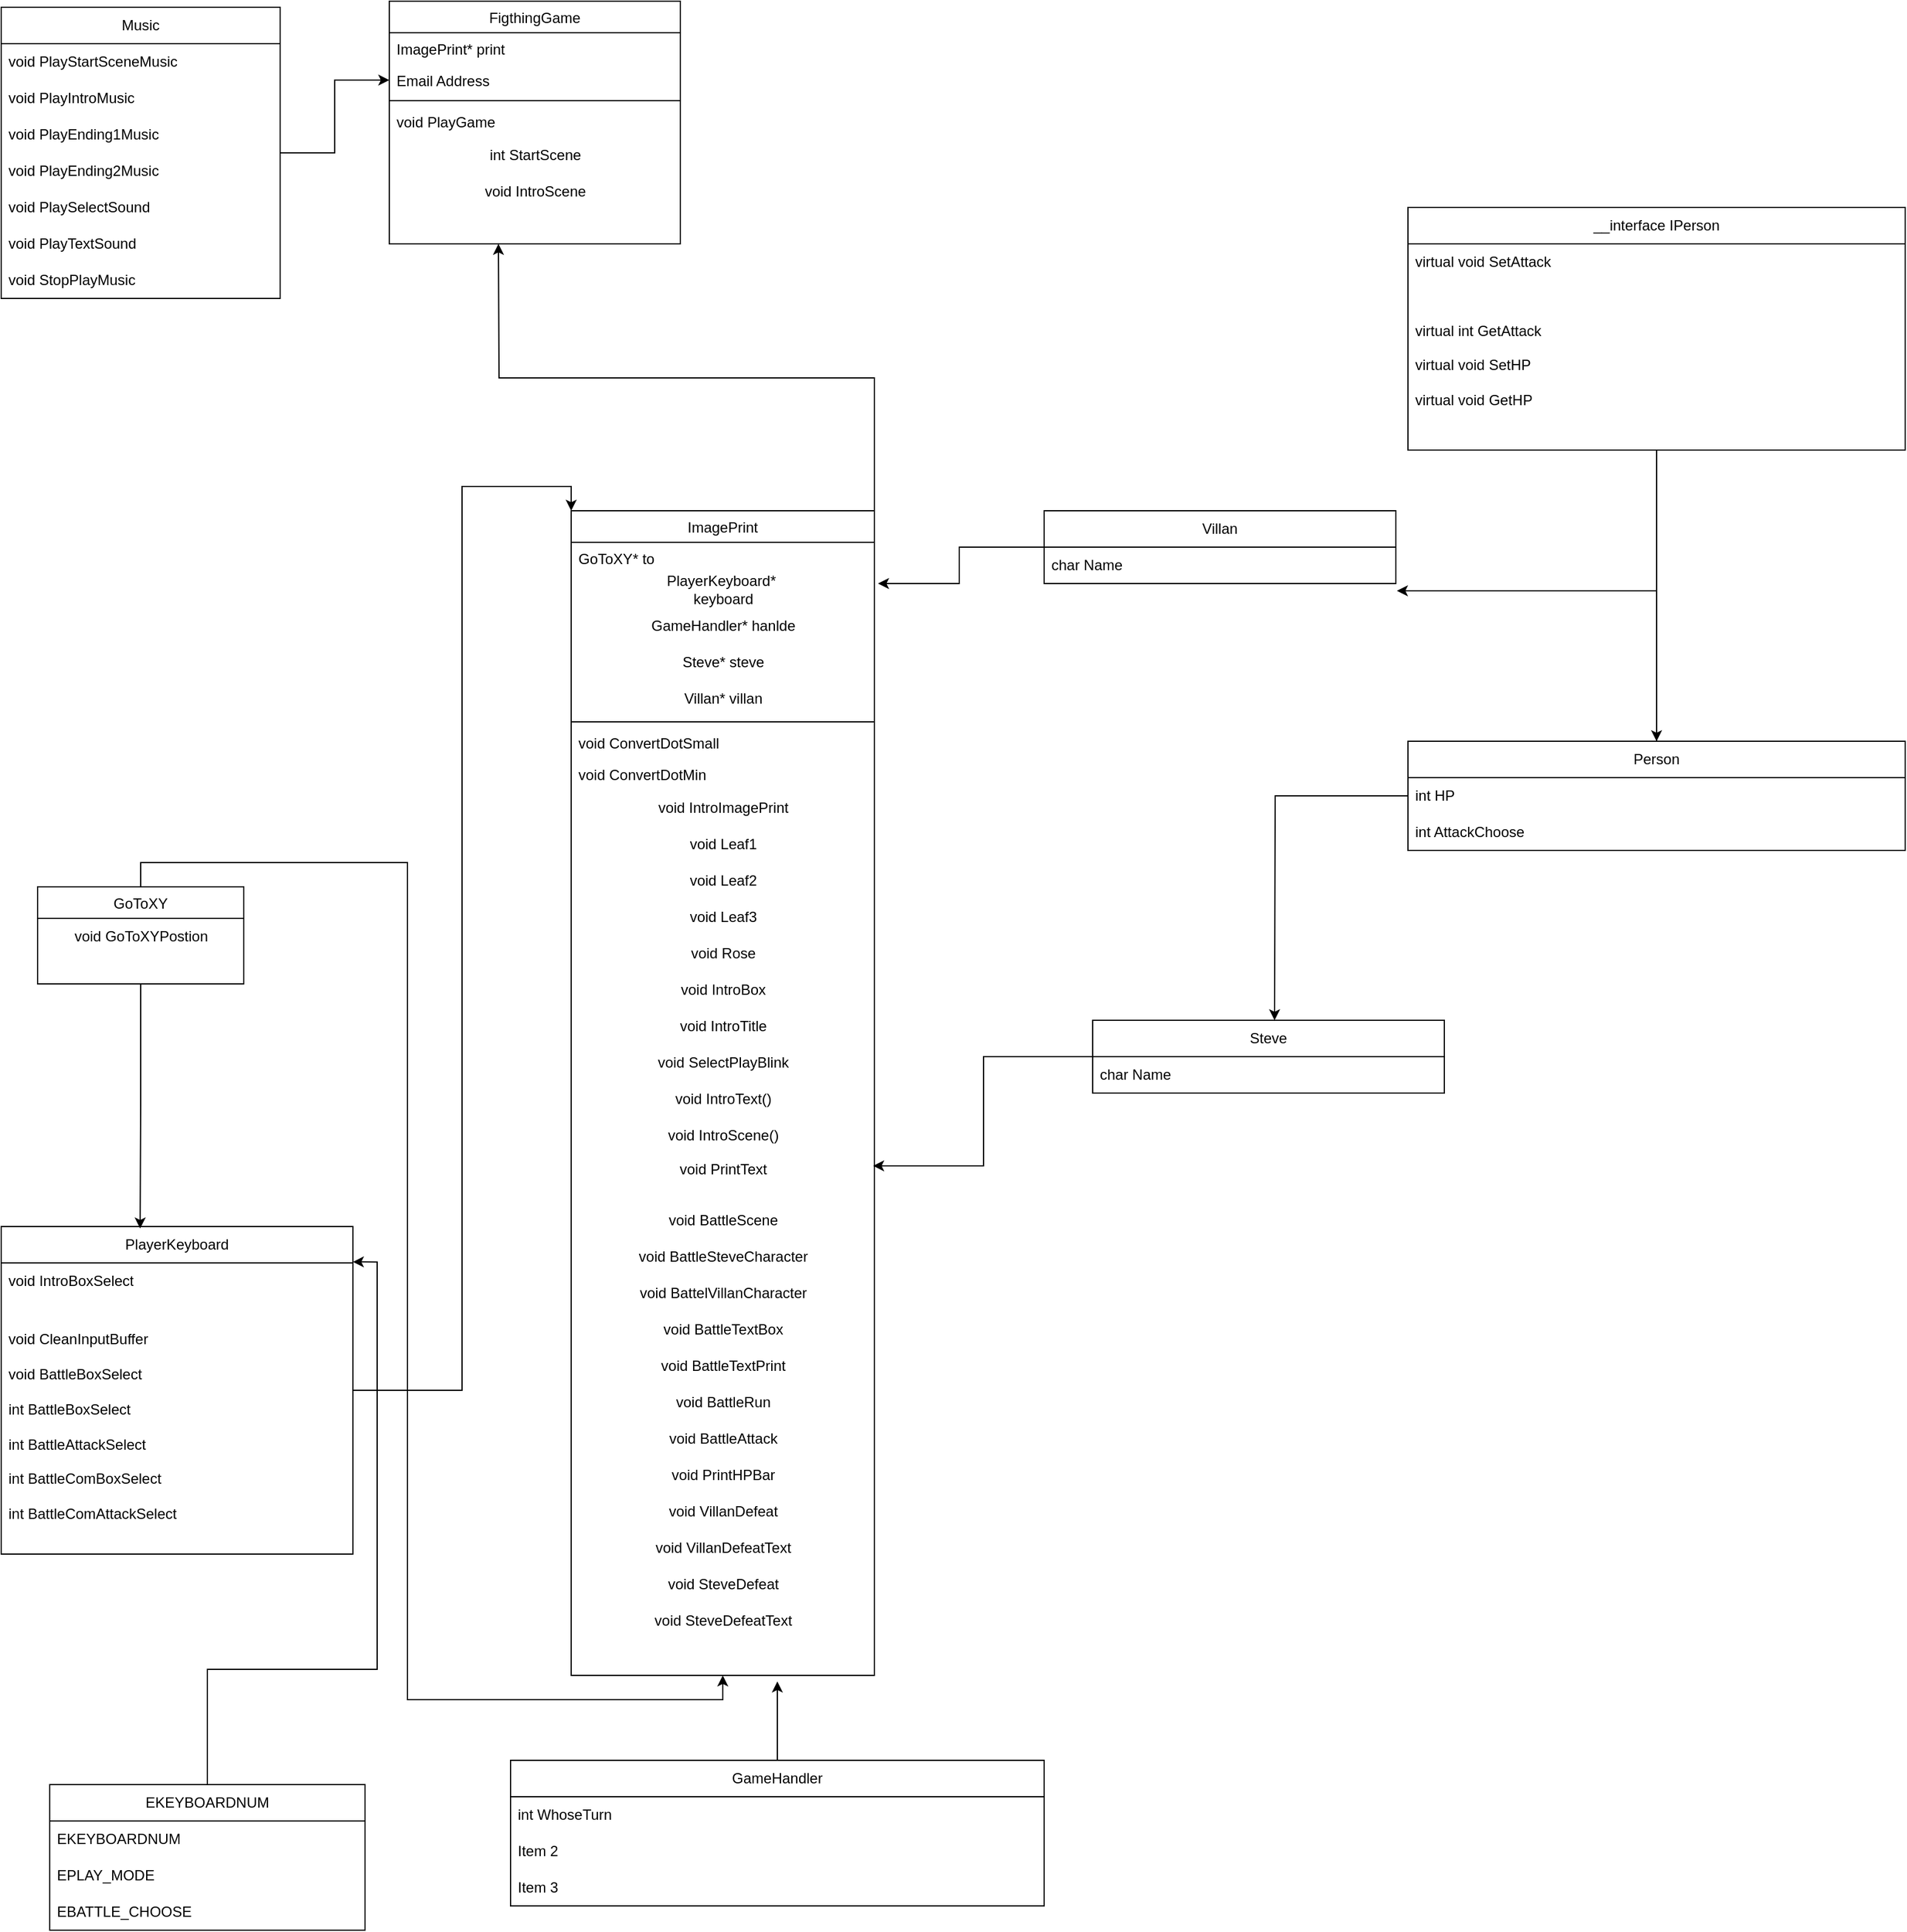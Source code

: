 <mxfile version="24.2.5" type="device">
  <diagram id="C5RBs43oDa-KdzZeNtuy" name="Page-1">
    <mxGraphModel dx="1434" dy="772" grid="1" gridSize="10" guides="1" tooltips="1" connect="1" arrows="1" fold="1" page="1" pageScale="1" pageWidth="1654" pageHeight="2336" math="0" shadow="0">
      <root>
        <mxCell id="WIyWlLk6GJQsqaUBKTNV-0" />
        <mxCell id="WIyWlLk6GJQsqaUBKTNV-1" parent="WIyWlLk6GJQsqaUBKTNV-0" />
        <mxCell id="zkfFHV4jXpPFQw0GAbJ--0" value="FigthingGame" style="swimlane;fontStyle=0;align=center;verticalAlign=top;childLayout=stackLayout;horizontal=1;startSize=26;horizontalStack=0;resizeParent=1;resizeLast=0;collapsible=1;marginBottom=0;rounded=0;shadow=0;strokeWidth=1;" parent="WIyWlLk6GJQsqaUBKTNV-1" vertex="1">
          <mxGeometry x="370" y="50" width="240" height="200" as="geometry">
            <mxRectangle x="230" y="140" width="160" height="26" as="alternateBounds" />
          </mxGeometry>
        </mxCell>
        <mxCell id="zkfFHV4jXpPFQw0GAbJ--1" value="ImagePrint* print" style="text;align=left;verticalAlign=top;spacingLeft=4;spacingRight=4;overflow=hidden;rotatable=0;points=[[0,0.5],[1,0.5]];portConstraint=eastwest;" parent="zkfFHV4jXpPFQw0GAbJ--0" vertex="1">
          <mxGeometry y="26" width="240" height="26" as="geometry" />
        </mxCell>
        <mxCell id="zkfFHV4jXpPFQw0GAbJ--3" value="Email Address" style="text;align=left;verticalAlign=top;spacingLeft=4;spacingRight=4;overflow=hidden;rotatable=0;points=[[0,0.5],[1,0.5]];portConstraint=eastwest;rounded=0;shadow=0;html=0;" parent="zkfFHV4jXpPFQw0GAbJ--0" vertex="1">
          <mxGeometry y="52" width="240" height="26" as="geometry" />
        </mxCell>
        <mxCell id="zkfFHV4jXpPFQw0GAbJ--4" value="" style="line;html=1;strokeWidth=1;align=left;verticalAlign=middle;spacingTop=-1;spacingLeft=3;spacingRight=3;rotatable=0;labelPosition=right;points=[];portConstraint=eastwest;" parent="zkfFHV4jXpPFQw0GAbJ--0" vertex="1">
          <mxGeometry y="78" width="240" height="8" as="geometry" />
        </mxCell>
        <mxCell id="zkfFHV4jXpPFQw0GAbJ--5" value="void PlayGame" style="text;align=left;verticalAlign=top;spacingLeft=4;spacingRight=4;overflow=hidden;rotatable=0;points=[[0,0.5],[1,0.5]];portConstraint=eastwest;" parent="zkfFHV4jXpPFQw0GAbJ--0" vertex="1">
          <mxGeometry y="86" width="240" height="26" as="geometry" />
        </mxCell>
        <mxCell id="S7JMAFoJKp5S5lMYO-29-5" value="int StartScene" style="text;html=1;align=center;verticalAlign=middle;resizable=0;points=[];autosize=1;strokeColor=none;fillColor=none;" parent="zkfFHV4jXpPFQw0GAbJ--0" vertex="1">
          <mxGeometry y="112" width="240" height="30" as="geometry" />
        </mxCell>
        <mxCell id="S7JMAFoJKp5S5lMYO-29-6" value="void IntroScene" style="text;html=1;align=center;verticalAlign=middle;resizable=0;points=[];autosize=1;strokeColor=none;fillColor=none;" parent="zkfFHV4jXpPFQw0GAbJ--0" vertex="1">
          <mxGeometry y="142" width="240" height="30" as="geometry" />
        </mxCell>
        <mxCell id="zkfFHV4jXpPFQw0GAbJ--6" value="ImagePrint" style="swimlane;fontStyle=0;align=center;verticalAlign=top;childLayout=stackLayout;horizontal=1;startSize=26;horizontalStack=0;resizeParent=1;resizeLast=0;collapsible=1;marginBottom=0;rounded=0;shadow=0;strokeWidth=1;" parent="WIyWlLk6GJQsqaUBKTNV-1" vertex="1">
          <mxGeometry x="520" y="470" width="250" height="960" as="geometry">
            <mxRectangle x="130" y="380" width="160" height="26" as="alternateBounds" />
          </mxGeometry>
        </mxCell>
        <mxCell id="zkfFHV4jXpPFQw0GAbJ--7" value="GoToXY* to" style="text;align=left;verticalAlign=top;spacingLeft=4;spacingRight=4;overflow=hidden;rotatable=0;points=[[0,0.5],[1,0.5]];portConstraint=eastwest;" parent="zkfFHV4jXpPFQw0GAbJ--6" vertex="1">
          <mxGeometry y="26" width="250" height="24" as="geometry" />
        </mxCell>
        <mxCell id="S7JMAFoJKp5S5lMYO-29-16" value="&lt;span style=&quot;text-align: left; text-wrap: wrap;&quot;&gt;PlayerKeyboard*&amp;nbsp; keyboard&lt;/span&gt;" style="text;html=1;align=center;verticalAlign=middle;resizable=0;points=[];autosize=1;strokeColor=none;fillColor=none;" parent="zkfFHV4jXpPFQw0GAbJ--6" vertex="1">
          <mxGeometry y="50" width="250" height="30" as="geometry" />
        </mxCell>
        <mxCell id="S7JMAFoJKp5S5lMYO-29-46" value="GameHandler* hanlde" style="text;html=1;align=center;verticalAlign=middle;resizable=0;points=[];autosize=1;strokeColor=none;fillColor=none;" parent="zkfFHV4jXpPFQw0GAbJ--6" vertex="1">
          <mxGeometry y="80" width="250" height="30" as="geometry" />
        </mxCell>
        <mxCell id="S7JMAFoJKp5S5lMYO-29-58" value="Steve* steve" style="text;html=1;align=center;verticalAlign=middle;resizable=0;points=[];autosize=1;strokeColor=none;fillColor=none;" parent="zkfFHV4jXpPFQw0GAbJ--6" vertex="1">
          <mxGeometry y="110" width="250" height="30" as="geometry" />
        </mxCell>
        <mxCell id="S7JMAFoJKp5S5lMYO-29-59" value="Villan* villan" style="text;html=1;align=center;verticalAlign=middle;resizable=0;points=[];autosize=1;strokeColor=none;fillColor=none;" parent="zkfFHV4jXpPFQw0GAbJ--6" vertex="1">
          <mxGeometry y="140" width="250" height="30" as="geometry" />
        </mxCell>
        <mxCell id="zkfFHV4jXpPFQw0GAbJ--9" value="" style="line;html=1;strokeWidth=1;align=left;verticalAlign=middle;spacingTop=-1;spacingLeft=3;spacingRight=3;rotatable=0;labelPosition=right;points=[];portConstraint=eastwest;" parent="zkfFHV4jXpPFQw0GAbJ--6" vertex="1">
          <mxGeometry y="170" width="250" height="8" as="geometry" />
        </mxCell>
        <mxCell id="zkfFHV4jXpPFQw0GAbJ--10" value="void ConvertDotSmall" style="text;align=left;verticalAlign=top;spacingLeft=4;spacingRight=4;overflow=hidden;rotatable=0;points=[[0,0.5],[1,0.5]];portConstraint=eastwest;fontStyle=0" parent="zkfFHV4jXpPFQw0GAbJ--6" vertex="1">
          <mxGeometry y="178" width="250" height="26" as="geometry" />
        </mxCell>
        <mxCell id="zkfFHV4jXpPFQw0GAbJ--11" value="void ConvertDotMin" style="text;align=left;verticalAlign=top;spacingLeft=4;spacingRight=4;overflow=hidden;rotatable=0;points=[[0,0.5],[1,0.5]];portConstraint=eastwest;" parent="zkfFHV4jXpPFQw0GAbJ--6" vertex="1">
          <mxGeometry y="204" width="250" height="26" as="geometry" />
        </mxCell>
        <mxCell id="AYkWPc2VQb87h9hiwC6A-5" value="void IntroImagePrint" style="text;html=1;align=center;verticalAlign=middle;resizable=0;points=[];autosize=1;strokeColor=none;fillColor=none;" parent="zkfFHV4jXpPFQw0GAbJ--6" vertex="1">
          <mxGeometry y="230" width="250" height="30" as="geometry" />
        </mxCell>
        <mxCell id="AYkWPc2VQb87h9hiwC6A-6" value="void Leaf1" style="text;html=1;align=center;verticalAlign=middle;resizable=0;points=[];autosize=1;strokeColor=none;fillColor=none;" parent="zkfFHV4jXpPFQw0GAbJ--6" vertex="1">
          <mxGeometry y="260" width="250" height="30" as="geometry" />
        </mxCell>
        <mxCell id="AYkWPc2VQb87h9hiwC6A-7" value="void Leaf2" style="text;html=1;align=center;verticalAlign=middle;resizable=0;points=[];autosize=1;strokeColor=none;fillColor=none;" parent="zkfFHV4jXpPFQw0GAbJ--6" vertex="1">
          <mxGeometry y="290" width="250" height="30" as="geometry" />
        </mxCell>
        <mxCell id="AYkWPc2VQb87h9hiwC6A-8" value="void Leaf3" style="text;html=1;align=center;verticalAlign=middle;resizable=0;points=[];autosize=1;strokeColor=none;fillColor=none;" parent="zkfFHV4jXpPFQw0GAbJ--6" vertex="1">
          <mxGeometry y="320" width="250" height="30" as="geometry" />
        </mxCell>
        <mxCell id="AYkWPc2VQb87h9hiwC6A-9" value="void Rose" style="text;html=1;align=center;verticalAlign=middle;resizable=0;points=[];autosize=1;strokeColor=none;fillColor=none;" parent="zkfFHV4jXpPFQw0GAbJ--6" vertex="1">
          <mxGeometry y="350" width="250" height="30" as="geometry" />
        </mxCell>
        <mxCell id="AYkWPc2VQb87h9hiwC6A-10" value="void IntroBox" style="text;html=1;align=center;verticalAlign=middle;resizable=0;points=[];autosize=1;strokeColor=none;fillColor=none;" parent="zkfFHV4jXpPFQw0GAbJ--6" vertex="1">
          <mxGeometry y="380" width="250" height="30" as="geometry" />
        </mxCell>
        <mxCell id="AYkWPc2VQb87h9hiwC6A-11" value="void IntroTitle" style="text;html=1;align=center;verticalAlign=middle;resizable=0;points=[];autosize=1;strokeColor=none;fillColor=none;" parent="zkfFHV4jXpPFQw0GAbJ--6" vertex="1">
          <mxGeometry y="410" width="250" height="30" as="geometry" />
        </mxCell>
        <mxCell id="S7JMAFoJKp5S5lMYO-29-10" value="void SelectPlayBlink" style="text;html=1;align=center;verticalAlign=middle;resizable=0;points=[];autosize=1;strokeColor=none;fillColor=none;" parent="zkfFHV4jXpPFQw0GAbJ--6" vertex="1">
          <mxGeometry y="440" width="250" height="30" as="geometry" />
        </mxCell>
        <mxCell id="S7JMAFoJKp5S5lMYO-29-12" value="void IntroText()" style="text;html=1;align=center;verticalAlign=middle;resizable=0;points=[];autosize=1;strokeColor=none;fillColor=none;" parent="zkfFHV4jXpPFQw0GAbJ--6" vertex="1">
          <mxGeometry y="470" width="250" height="30" as="geometry" />
        </mxCell>
        <mxCell id="S7JMAFoJKp5S5lMYO-29-11" value="void IntroScene()" style="text;html=1;align=center;verticalAlign=middle;resizable=0;points=[];autosize=1;strokeColor=none;fillColor=none;" parent="zkfFHV4jXpPFQw0GAbJ--6" vertex="1">
          <mxGeometry y="500" width="250" height="30" as="geometry" />
        </mxCell>
        <mxCell id="S7JMAFoJKp5S5lMYO-29-13" value="void PrintText&lt;div&gt;&lt;br&gt;&lt;/div&gt;" style="text;html=1;align=center;verticalAlign=middle;resizable=0;points=[];autosize=1;strokeColor=none;fillColor=none;" parent="zkfFHV4jXpPFQw0GAbJ--6" vertex="1">
          <mxGeometry y="530" width="250" height="40" as="geometry" />
        </mxCell>
        <mxCell id="S7JMAFoJKp5S5lMYO-29-17" value="void BattleScene" style="text;html=1;align=center;verticalAlign=middle;resizable=0;points=[];autosize=1;strokeColor=none;fillColor=none;" parent="zkfFHV4jXpPFQw0GAbJ--6" vertex="1">
          <mxGeometry y="570" width="250" height="30" as="geometry" />
        </mxCell>
        <mxCell id="S7JMAFoJKp5S5lMYO-29-19" value="void BattleSteveCharacter" style="text;html=1;align=center;verticalAlign=middle;resizable=0;points=[];autosize=1;strokeColor=none;fillColor=none;" parent="zkfFHV4jXpPFQw0GAbJ--6" vertex="1">
          <mxGeometry y="600" width="250" height="30" as="geometry" />
        </mxCell>
        <mxCell id="S7JMAFoJKp5S5lMYO-29-20" value="void BattelVillanCharacter" style="text;html=1;align=center;verticalAlign=middle;resizable=0;points=[];autosize=1;strokeColor=none;fillColor=none;" parent="zkfFHV4jXpPFQw0GAbJ--6" vertex="1">
          <mxGeometry y="630" width="250" height="30" as="geometry" />
        </mxCell>
        <mxCell id="S7JMAFoJKp5S5lMYO-29-25" value="void BattleTextBox" style="text;html=1;align=center;verticalAlign=middle;resizable=0;points=[];autosize=1;strokeColor=none;fillColor=none;" parent="zkfFHV4jXpPFQw0GAbJ--6" vertex="1">
          <mxGeometry y="660" width="250" height="30" as="geometry" />
        </mxCell>
        <mxCell id="S7JMAFoJKp5S5lMYO-29-37" value="void BattleTextPrint" style="text;html=1;align=center;verticalAlign=middle;resizable=0;points=[];autosize=1;strokeColor=none;fillColor=none;" parent="zkfFHV4jXpPFQw0GAbJ--6" vertex="1">
          <mxGeometry y="690" width="250" height="30" as="geometry" />
        </mxCell>
        <mxCell id="S7JMAFoJKp5S5lMYO-29-38" value="void BattleRun" style="text;html=1;align=center;verticalAlign=middle;resizable=0;points=[];autosize=1;strokeColor=none;fillColor=none;" parent="zkfFHV4jXpPFQw0GAbJ--6" vertex="1">
          <mxGeometry y="720" width="250" height="30" as="geometry" />
        </mxCell>
        <mxCell id="S7JMAFoJKp5S5lMYO-29-39" value="void BattleAttack" style="text;html=1;align=center;verticalAlign=middle;resizable=0;points=[];autosize=1;strokeColor=none;fillColor=none;" parent="zkfFHV4jXpPFQw0GAbJ--6" vertex="1">
          <mxGeometry y="750" width="250" height="30" as="geometry" />
        </mxCell>
        <mxCell id="S7JMAFoJKp5S5lMYO-29-60" value="void PrintHPBar" style="text;html=1;align=center;verticalAlign=middle;resizable=0;points=[];autosize=1;strokeColor=none;fillColor=none;" parent="zkfFHV4jXpPFQw0GAbJ--6" vertex="1">
          <mxGeometry y="780" width="250" height="30" as="geometry" />
        </mxCell>
        <mxCell id="S7JMAFoJKp5S5lMYO-29-61" value="void VillanDefeat" style="text;html=1;align=center;verticalAlign=middle;resizable=0;points=[];autosize=1;strokeColor=none;fillColor=none;" parent="zkfFHV4jXpPFQw0GAbJ--6" vertex="1">
          <mxGeometry y="810" width="250" height="30" as="geometry" />
        </mxCell>
        <mxCell id="S7JMAFoJKp5S5lMYO-29-62" value="void VillanDefeatText" style="text;html=1;align=center;verticalAlign=middle;resizable=0;points=[];autosize=1;strokeColor=none;fillColor=none;" parent="zkfFHV4jXpPFQw0GAbJ--6" vertex="1">
          <mxGeometry y="840" width="250" height="30" as="geometry" />
        </mxCell>
        <mxCell id="S7JMAFoJKp5S5lMYO-29-63" value="void SteveDefeat" style="text;html=1;align=center;verticalAlign=middle;resizable=0;points=[];autosize=1;strokeColor=none;fillColor=none;" parent="zkfFHV4jXpPFQw0GAbJ--6" vertex="1">
          <mxGeometry y="870" width="250" height="30" as="geometry" />
        </mxCell>
        <mxCell id="S7JMAFoJKp5S5lMYO-29-64" value="void SteveDefeatText" style="text;html=1;align=center;verticalAlign=middle;resizable=0;points=[];autosize=1;strokeColor=none;fillColor=none;" parent="zkfFHV4jXpPFQw0GAbJ--6" vertex="1">
          <mxGeometry y="900" width="250" height="30" as="geometry" />
        </mxCell>
        <mxCell id="zkfFHV4jXpPFQw0GAbJ--13" value="GoToXY" style="swimlane;fontStyle=0;align=center;verticalAlign=top;childLayout=stackLayout;horizontal=1;startSize=26;horizontalStack=0;resizeParent=1;resizeLast=0;collapsible=1;marginBottom=0;rounded=0;shadow=0;strokeWidth=1;" parent="WIyWlLk6GJQsqaUBKTNV-1" vertex="1">
          <mxGeometry x="80" y="780" width="170" height="80" as="geometry">
            <mxRectangle x="340" y="380" width="170" height="26" as="alternateBounds" />
          </mxGeometry>
        </mxCell>
        <mxCell id="AYkWPc2VQb87h9hiwC6A-1" value="void GoToXYPostion" style="text;html=1;align=center;verticalAlign=middle;resizable=0;points=[];autosize=1;strokeColor=none;fillColor=none;" parent="zkfFHV4jXpPFQw0GAbJ--13" vertex="1">
          <mxGeometry y="26" width="170" height="30" as="geometry" />
        </mxCell>
        <mxCell id="AYkWPc2VQb87h9hiwC6A-13" value="PlayerKeyboard" style="swimlane;fontStyle=0;childLayout=stackLayout;horizontal=1;startSize=30;horizontalStack=0;resizeParent=1;resizeParentMax=0;resizeLast=0;collapsible=1;marginBottom=0;whiteSpace=wrap;html=1;" parent="WIyWlLk6GJQsqaUBKTNV-1" vertex="1">
          <mxGeometry x="50" y="1060" width="290" height="270" as="geometry" />
        </mxCell>
        <mxCell id="AYkWPc2VQb87h9hiwC6A-14" value="void IntroBoxSelect" style="text;strokeColor=none;fillColor=none;align=left;verticalAlign=middle;spacingLeft=4;spacingRight=4;overflow=hidden;points=[[0,0.5],[1,0.5]];portConstraint=eastwest;rotatable=0;whiteSpace=wrap;html=1;" parent="AYkWPc2VQb87h9hiwC6A-13" vertex="1">
          <mxGeometry y="30" width="290" height="30" as="geometry" />
        </mxCell>
        <mxCell id="AYkWPc2VQb87h9hiwC6A-15" value="void CleanInputBuffer&lt;div&gt;&lt;br&gt;&lt;/div&gt;&lt;div&gt;void BattleBoxSelect&lt;/div&gt;&lt;div&gt;&lt;br&gt;&lt;/div&gt;&lt;div&gt;int BattleBoxSelect&lt;br&gt;&lt;/div&gt;&lt;div&gt;&lt;br&gt;&lt;/div&gt;&lt;div&gt;int BattleAttackSelect&lt;/div&gt;&lt;div&gt;&lt;br&gt;&lt;/div&gt;&lt;div&gt;int BattleComBoxSelect&lt;br&gt;&lt;/div&gt;&lt;div&gt;&lt;br&gt;&lt;/div&gt;&lt;div&gt;int BattleComAttackSelect&lt;br&gt;&lt;/div&gt;" style="text;strokeColor=none;fillColor=none;align=left;verticalAlign=middle;spacingLeft=4;spacingRight=4;overflow=hidden;points=[[0,0.5],[1,0.5]];portConstraint=eastwest;rotatable=0;whiteSpace=wrap;html=1;" parent="AYkWPc2VQb87h9hiwC6A-13" vertex="1">
          <mxGeometry y="60" width="290" height="210" as="geometry" />
        </mxCell>
        <mxCell id="AYkWPc2VQb87h9hiwC6A-17" style="edgeStyle=orthogonalEdgeStyle;rounded=0;orthogonalLoop=1;jettySize=auto;html=1;exitX=0.5;exitY=0;exitDx=0;exitDy=0;entryX=0.5;entryY=1;entryDx=0;entryDy=0;" parent="WIyWlLk6GJQsqaUBKTNV-1" source="zkfFHV4jXpPFQw0GAbJ--13" target="zkfFHV4jXpPFQw0GAbJ--6" edge="1">
          <mxGeometry relative="1" as="geometry">
            <mxPoint x="125" y="620" as="targetPoint" />
          </mxGeometry>
        </mxCell>
        <mxCell id="AYkWPc2VQb87h9hiwC6A-18" style="edgeStyle=orthogonalEdgeStyle;rounded=0;orthogonalLoop=1;jettySize=auto;html=1;exitX=1;exitY=0;exitDx=0;exitDy=0;" parent="WIyWlLk6GJQsqaUBKTNV-1" source="zkfFHV4jXpPFQw0GAbJ--6" edge="1">
          <mxGeometry relative="1" as="geometry">
            <mxPoint x="460" y="250" as="targetPoint" />
          </mxGeometry>
        </mxCell>
        <mxCell id="AYkWPc2VQb87h9hiwC6A-19" style="edgeStyle=orthogonalEdgeStyle;rounded=0;orthogonalLoop=1;jettySize=auto;html=1;exitX=0.5;exitY=1;exitDx=0;exitDy=0;entryX=0.395;entryY=0.006;entryDx=0;entryDy=0;entryPerimeter=0;" parent="WIyWlLk6GJQsqaUBKTNV-1" source="zkfFHV4jXpPFQw0GAbJ--13" target="AYkWPc2VQb87h9hiwC6A-13" edge="1">
          <mxGeometry relative="1" as="geometry" />
        </mxCell>
        <mxCell id="S7JMAFoJKp5S5lMYO-29-45" style="edgeStyle=orthogonalEdgeStyle;rounded=0;orthogonalLoop=1;jettySize=auto;html=1;" parent="WIyWlLk6GJQsqaUBKTNV-1" source="AYkWPc2VQb87h9hiwC6A-20" edge="1">
          <mxGeometry relative="1" as="geometry">
            <mxPoint x="690" y="1435" as="targetPoint" />
          </mxGeometry>
        </mxCell>
        <mxCell id="AYkWPc2VQb87h9hiwC6A-20" value="GameHandler" style="swimlane;fontStyle=0;childLayout=stackLayout;horizontal=1;startSize=30;horizontalStack=0;resizeParent=1;resizeParentMax=0;resizeLast=0;collapsible=1;marginBottom=0;whiteSpace=wrap;html=1;" parent="WIyWlLk6GJQsqaUBKTNV-1" vertex="1">
          <mxGeometry x="470" y="1500" width="440" height="120" as="geometry" />
        </mxCell>
        <mxCell id="AYkWPc2VQb87h9hiwC6A-21" value="int WhoseTurn" style="text;strokeColor=none;fillColor=none;align=left;verticalAlign=middle;spacingLeft=4;spacingRight=4;overflow=hidden;points=[[0,0.5],[1,0.5]];portConstraint=eastwest;rotatable=0;whiteSpace=wrap;html=1;" parent="AYkWPc2VQb87h9hiwC6A-20" vertex="1">
          <mxGeometry y="30" width="440" height="30" as="geometry" />
        </mxCell>
        <mxCell id="AYkWPc2VQb87h9hiwC6A-22" value="Item 2" style="text;strokeColor=none;fillColor=none;align=left;verticalAlign=middle;spacingLeft=4;spacingRight=4;overflow=hidden;points=[[0,0.5],[1,0.5]];portConstraint=eastwest;rotatable=0;whiteSpace=wrap;html=1;" parent="AYkWPc2VQb87h9hiwC6A-20" vertex="1">
          <mxGeometry y="60" width="440" height="30" as="geometry" />
        </mxCell>
        <mxCell id="AYkWPc2VQb87h9hiwC6A-23" value="Item 3" style="text;strokeColor=none;fillColor=none;align=left;verticalAlign=middle;spacingLeft=4;spacingRight=4;overflow=hidden;points=[[0,0.5],[1,0.5]];portConstraint=eastwest;rotatable=0;whiteSpace=wrap;html=1;" parent="AYkWPc2VQb87h9hiwC6A-20" vertex="1">
          <mxGeometry y="90" width="440" height="30" as="geometry" />
        </mxCell>
        <mxCell id="S7JMAFoJKp5S5lMYO-29-0" value="EKEYBOARDNUM" style="swimlane;fontStyle=0;childLayout=stackLayout;horizontal=1;startSize=30;horizontalStack=0;resizeParent=1;resizeParentMax=0;resizeLast=0;collapsible=1;marginBottom=0;whiteSpace=wrap;html=1;" parent="WIyWlLk6GJQsqaUBKTNV-1" vertex="1">
          <mxGeometry x="90" y="1520" width="260" height="120" as="geometry" />
        </mxCell>
        <mxCell id="S7JMAFoJKp5S5lMYO-29-1" value="EKEYBOARDNUM" style="text;strokeColor=none;fillColor=none;align=left;verticalAlign=middle;spacingLeft=4;spacingRight=4;overflow=hidden;points=[[0,0.5],[1,0.5]];portConstraint=eastwest;rotatable=0;whiteSpace=wrap;html=1;" parent="S7JMAFoJKp5S5lMYO-29-0" vertex="1">
          <mxGeometry y="30" width="260" height="30" as="geometry" />
        </mxCell>
        <mxCell id="S7JMAFoJKp5S5lMYO-29-2" value="EPLAY_MODE" style="text;strokeColor=none;fillColor=none;align=left;verticalAlign=middle;spacingLeft=4;spacingRight=4;overflow=hidden;points=[[0,0.5],[1,0.5]];portConstraint=eastwest;rotatable=0;whiteSpace=wrap;html=1;" parent="S7JMAFoJKp5S5lMYO-29-0" vertex="1">
          <mxGeometry y="60" width="260" height="30" as="geometry" />
        </mxCell>
        <mxCell id="S7JMAFoJKp5S5lMYO-29-3" value="EBATTLE_CHOOSE" style="text;strokeColor=none;fillColor=none;align=left;verticalAlign=middle;spacingLeft=4;spacingRight=4;overflow=hidden;points=[[0,0.5],[1,0.5]];portConstraint=eastwest;rotatable=0;whiteSpace=wrap;html=1;" parent="S7JMAFoJKp5S5lMYO-29-0" vertex="1">
          <mxGeometry y="90" width="260" height="30" as="geometry" />
        </mxCell>
        <mxCell id="S7JMAFoJKp5S5lMYO-29-4" style="edgeStyle=orthogonalEdgeStyle;rounded=0;orthogonalLoop=1;jettySize=auto;html=1;entryX=1;entryY=0.108;entryDx=0;entryDy=0;entryPerimeter=0;" parent="WIyWlLk6GJQsqaUBKTNV-1" source="S7JMAFoJKp5S5lMYO-29-0" target="AYkWPc2VQb87h9hiwC6A-13" edge="1">
          <mxGeometry relative="1" as="geometry" />
        </mxCell>
        <mxCell id="S7JMAFoJKp5S5lMYO-29-14" style="edgeStyle=orthogonalEdgeStyle;rounded=0;orthogonalLoop=1;jettySize=auto;html=1;entryX=0;entryY=0;entryDx=0;entryDy=0;" parent="WIyWlLk6GJQsqaUBKTNV-1" source="AYkWPc2VQb87h9hiwC6A-13" target="zkfFHV4jXpPFQw0GAbJ--6" edge="1">
          <mxGeometry relative="1" as="geometry">
            <mxPoint x="450" y="480" as="targetPoint" />
          </mxGeometry>
        </mxCell>
        <mxCell id="S7JMAFoJKp5S5lMYO-29-34" style="edgeStyle=orthogonalEdgeStyle;rounded=0;orthogonalLoop=1;jettySize=auto;html=1;entryX=0.5;entryY=0;entryDx=0;entryDy=0;" parent="WIyWlLk6GJQsqaUBKTNV-1" source="S7JMAFoJKp5S5lMYO-29-26" target="S7JMAFoJKp5S5lMYO-29-30" edge="1">
          <mxGeometry relative="1" as="geometry" />
        </mxCell>
        <mxCell id="S7JMAFoJKp5S5lMYO-29-26" value="__interface IPerson" style="swimlane;fontStyle=0;childLayout=stackLayout;horizontal=1;startSize=30;horizontalStack=0;resizeParent=1;resizeParentMax=0;resizeLast=0;collapsible=1;marginBottom=0;whiteSpace=wrap;html=1;" parent="WIyWlLk6GJQsqaUBKTNV-1" vertex="1">
          <mxGeometry x="1210" y="220" width="410" height="200" as="geometry" />
        </mxCell>
        <mxCell id="S7JMAFoJKp5S5lMYO-29-28" value="virtual void SetAttack" style="text;strokeColor=none;fillColor=none;align=left;verticalAlign=middle;spacingLeft=4;spacingRight=4;overflow=hidden;points=[[0,0.5],[1,0.5]];portConstraint=eastwest;rotatable=0;whiteSpace=wrap;html=1;" parent="S7JMAFoJKp5S5lMYO-29-26" vertex="1">
          <mxGeometry y="30" width="410" height="30" as="geometry" />
        </mxCell>
        <mxCell id="S7JMAFoJKp5S5lMYO-29-29" value="virtual int GetAttack&lt;div&gt;&lt;br&gt;&lt;/div&gt;&lt;div&gt;virtual void SetHP&lt;/div&gt;&lt;div&gt;&lt;br&gt;&lt;/div&gt;&lt;div&gt;virtual void GetHP&lt;/div&gt;" style="text;strokeColor=none;fillColor=none;align=left;verticalAlign=middle;spacingLeft=4;spacingRight=4;overflow=hidden;points=[[0,0.5],[1,0.5]];portConstraint=eastwest;rotatable=0;whiteSpace=wrap;html=1;" parent="S7JMAFoJKp5S5lMYO-29-26" vertex="1">
          <mxGeometry y="60" width="410" height="140" as="geometry" />
        </mxCell>
        <mxCell id="S7JMAFoJKp5S5lMYO-29-52" style="edgeStyle=orthogonalEdgeStyle;rounded=0;orthogonalLoop=1;jettySize=auto;html=1;" parent="WIyWlLk6GJQsqaUBKTNV-1" source="S7JMAFoJKp5S5lMYO-29-30" edge="1">
          <mxGeometry relative="1" as="geometry">
            <mxPoint x="1100" y="890" as="targetPoint" />
          </mxGeometry>
        </mxCell>
        <mxCell id="S7JMAFoJKp5S5lMYO-29-30" value="Person" style="swimlane;fontStyle=0;childLayout=stackLayout;horizontal=1;startSize=30;horizontalStack=0;resizeParent=1;resizeParentMax=0;resizeLast=0;collapsible=1;marginBottom=0;whiteSpace=wrap;html=1;" parent="WIyWlLk6GJQsqaUBKTNV-1" vertex="1">
          <mxGeometry x="1210" y="660" width="410" height="90" as="geometry" />
        </mxCell>
        <mxCell id="S7JMAFoJKp5S5lMYO-29-32" value="int HP" style="text;strokeColor=none;fillColor=none;align=left;verticalAlign=middle;spacingLeft=4;spacingRight=4;overflow=hidden;points=[[0,0.5],[1,0.5]];portConstraint=eastwest;rotatable=0;whiteSpace=wrap;html=1;" parent="S7JMAFoJKp5S5lMYO-29-30" vertex="1">
          <mxGeometry y="30" width="410" height="30" as="geometry" />
        </mxCell>
        <mxCell id="S7JMAFoJKp5S5lMYO-29-33" value="int AttackChoose" style="text;strokeColor=none;fillColor=none;align=left;verticalAlign=middle;spacingLeft=4;spacingRight=4;overflow=hidden;points=[[0,0.5],[1,0.5]];portConstraint=eastwest;rotatable=0;whiteSpace=wrap;html=1;" parent="S7JMAFoJKp5S5lMYO-29-30" vertex="1">
          <mxGeometry y="60" width="410" height="30" as="geometry" />
        </mxCell>
        <mxCell id="S7JMAFoJKp5S5lMYO-29-40" value="Steve" style="swimlane;fontStyle=0;childLayout=stackLayout;horizontal=1;startSize=30;horizontalStack=0;resizeParent=1;resizeParentMax=0;resizeLast=0;collapsible=1;marginBottom=0;whiteSpace=wrap;html=1;" parent="WIyWlLk6GJQsqaUBKTNV-1" vertex="1">
          <mxGeometry x="950" y="890" width="290" height="60" as="geometry" />
        </mxCell>
        <mxCell id="S7JMAFoJKp5S5lMYO-29-41" value="char Name" style="text;strokeColor=none;fillColor=none;align=left;verticalAlign=middle;spacingLeft=4;spacingRight=4;overflow=hidden;points=[[0,0.5],[1,0.5]];portConstraint=eastwest;rotatable=0;whiteSpace=wrap;html=1;" parent="S7JMAFoJKp5S5lMYO-29-40" vertex="1">
          <mxGeometry y="30" width="290" height="30" as="geometry" />
        </mxCell>
        <mxCell id="S7JMAFoJKp5S5lMYO-29-48" value="Villan" style="swimlane;fontStyle=0;childLayout=stackLayout;horizontal=1;startSize=30;horizontalStack=0;resizeParent=1;resizeParentMax=0;resizeLast=0;collapsible=1;marginBottom=0;whiteSpace=wrap;html=1;" parent="WIyWlLk6GJQsqaUBKTNV-1" vertex="1">
          <mxGeometry x="910" y="470" width="290" height="60" as="geometry" />
        </mxCell>
        <mxCell id="S7JMAFoJKp5S5lMYO-29-49" value="char Name" style="text;strokeColor=none;fillColor=none;align=left;verticalAlign=middle;spacingLeft=4;spacingRight=4;overflow=hidden;points=[[0,0.5],[1,0.5]];portConstraint=eastwest;rotatable=0;whiteSpace=wrap;html=1;" parent="S7JMAFoJKp5S5lMYO-29-48" vertex="1">
          <mxGeometry y="30" width="290" height="30" as="geometry" />
        </mxCell>
        <mxCell id="S7JMAFoJKp5S5lMYO-29-53" style="edgeStyle=orthogonalEdgeStyle;rounded=0;orthogonalLoop=1;jettySize=auto;html=1;entryX=0.996;entryY=0.25;entryDx=0;entryDy=0;entryPerimeter=0;" parent="WIyWlLk6GJQsqaUBKTNV-1" source="S7JMAFoJKp5S5lMYO-29-40" target="S7JMAFoJKp5S5lMYO-29-13" edge="1">
          <mxGeometry relative="1" as="geometry" />
        </mxCell>
        <mxCell id="S7JMAFoJKp5S5lMYO-29-56" style="edgeStyle=orthogonalEdgeStyle;rounded=0;orthogonalLoop=1;jettySize=auto;html=1;entryX=1.003;entryY=1.2;entryDx=0;entryDy=0;entryPerimeter=0;" parent="WIyWlLk6GJQsqaUBKTNV-1" source="S7JMAFoJKp5S5lMYO-29-30" target="S7JMAFoJKp5S5lMYO-29-49" edge="1">
          <mxGeometry relative="1" as="geometry" />
        </mxCell>
        <mxCell id="S7JMAFoJKp5S5lMYO-29-57" style="edgeStyle=orthogonalEdgeStyle;rounded=0;orthogonalLoop=1;jettySize=auto;html=1;entryX=1.012;entryY=0.333;entryDx=0;entryDy=0;entryPerimeter=0;" parent="WIyWlLk6GJQsqaUBKTNV-1" source="S7JMAFoJKp5S5lMYO-29-48" target="S7JMAFoJKp5S5lMYO-29-16" edge="1">
          <mxGeometry relative="1" as="geometry" />
        </mxCell>
        <mxCell id="HWJngbkeLk3T1KS81sdI-5" style="edgeStyle=orthogonalEdgeStyle;rounded=0;orthogonalLoop=1;jettySize=auto;html=1;entryX=0;entryY=0.5;entryDx=0;entryDy=0;" parent="WIyWlLk6GJQsqaUBKTNV-1" source="HWJngbkeLk3T1KS81sdI-0" target="zkfFHV4jXpPFQw0GAbJ--3" edge="1">
          <mxGeometry relative="1" as="geometry" />
        </mxCell>
        <mxCell id="HWJngbkeLk3T1KS81sdI-0" value="Music" style="swimlane;fontStyle=0;childLayout=stackLayout;horizontal=1;startSize=30;horizontalStack=0;resizeParent=1;resizeParentMax=0;resizeLast=0;collapsible=1;marginBottom=0;whiteSpace=wrap;html=1;" parent="WIyWlLk6GJQsqaUBKTNV-1" vertex="1">
          <mxGeometry x="50" y="55" width="230" height="240" as="geometry" />
        </mxCell>
        <mxCell id="HWJngbkeLk3T1KS81sdI-1" value="void PlayStartSceneMusic" style="text;strokeColor=none;fillColor=none;align=left;verticalAlign=middle;spacingLeft=4;spacingRight=4;overflow=hidden;points=[[0,0.5],[1,0.5]];portConstraint=eastwest;rotatable=0;whiteSpace=wrap;html=1;" parent="HWJngbkeLk3T1KS81sdI-0" vertex="1">
          <mxGeometry y="30" width="230" height="30" as="geometry" />
        </mxCell>
        <mxCell id="yJojZf9IbAdtvrLTe9Yy-0" value="void PlayIntroMusic" style="text;strokeColor=none;fillColor=none;align=left;verticalAlign=middle;spacingLeft=4;spacingRight=4;overflow=hidden;points=[[0,0.5],[1,0.5]];portConstraint=eastwest;rotatable=0;whiteSpace=wrap;html=1;" parent="HWJngbkeLk3T1KS81sdI-0" vertex="1">
          <mxGeometry y="60" width="230" height="30" as="geometry" />
        </mxCell>
        <mxCell id="yJojZf9IbAdtvrLTe9Yy-1" value="void PlayEnding1Music" style="text;strokeColor=none;fillColor=none;align=left;verticalAlign=middle;spacingLeft=4;spacingRight=4;overflow=hidden;points=[[0,0.5],[1,0.5]];portConstraint=eastwest;rotatable=0;whiteSpace=wrap;html=1;" parent="HWJngbkeLk3T1KS81sdI-0" vertex="1">
          <mxGeometry y="90" width="230" height="30" as="geometry" />
        </mxCell>
        <mxCell id="yJojZf9IbAdtvrLTe9Yy-2" value="void PlayEnding2Music" style="text;strokeColor=none;fillColor=none;align=left;verticalAlign=middle;spacingLeft=4;spacingRight=4;overflow=hidden;points=[[0,0.5],[1,0.5]];portConstraint=eastwest;rotatable=0;whiteSpace=wrap;html=1;" parent="HWJngbkeLk3T1KS81sdI-0" vertex="1">
          <mxGeometry y="120" width="230" height="30" as="geometry" />
        </mxCell>
        <mxCell id="HWJngbkeLk3T1KS81sdI-2" value="void PlaySelectSound" style="text;strokeColor=none;fillColor=none;align=left;verticalAlign=middle;spacingLeft=4;spacingRight=4;overflow=hidden;points=[[0,0.5],[1,0.5]];portConstraint=eastwest;rotatable=0;whiteSpace=wrap;html=1;" parent="HWJngbkeLk3T1KS81sdI-0" vertex="1">
          <mxGeometry y="150" width="230" height="30" as="geometry" />
        </mxCell>
        <mxCell id="HWJngbkeLk3T1KS81sdI-3" value="void PlayTextSound" style="text;strokeColor=none;fillColor=none;align=left;verticalAlign=middle;spacingLeft=4;spacingRight=4;overflow=hidden;points=[[0,0.5],[1,0.5]];portConstraint=eastwest;rotatable=0;whiteSpace=wrap;html=1;" parent="HWJngbkeLk3T1KS81sdI-0" vertex="1">
          <mxGeometry y="180" width="230" height="30" as="geometry" />
        </mxCell>
        <mxCell id="0dNxg3Lea5DEFq7F34Gu-0" value="void StopPlayMusic" style="text;strokeColor=none;fillColor=none;align=left;verticalAlign=middle;spacingLeft=4;spacingRight=4;overflow=hidden;points=[[0,0.5],[1,0.5]];portConstraint=eastwest;rotatable=0;whiteSpace=wrap;html=1;" vertex="1" parent="HWJngbkeLk3T1KS81sdI-0">
          <mxGeometry y="210" width="230" height="30" as="geometry" />
        </mxCell>
      </root>
    </mxGraphModel>
  </diagram>
</mxfile>
